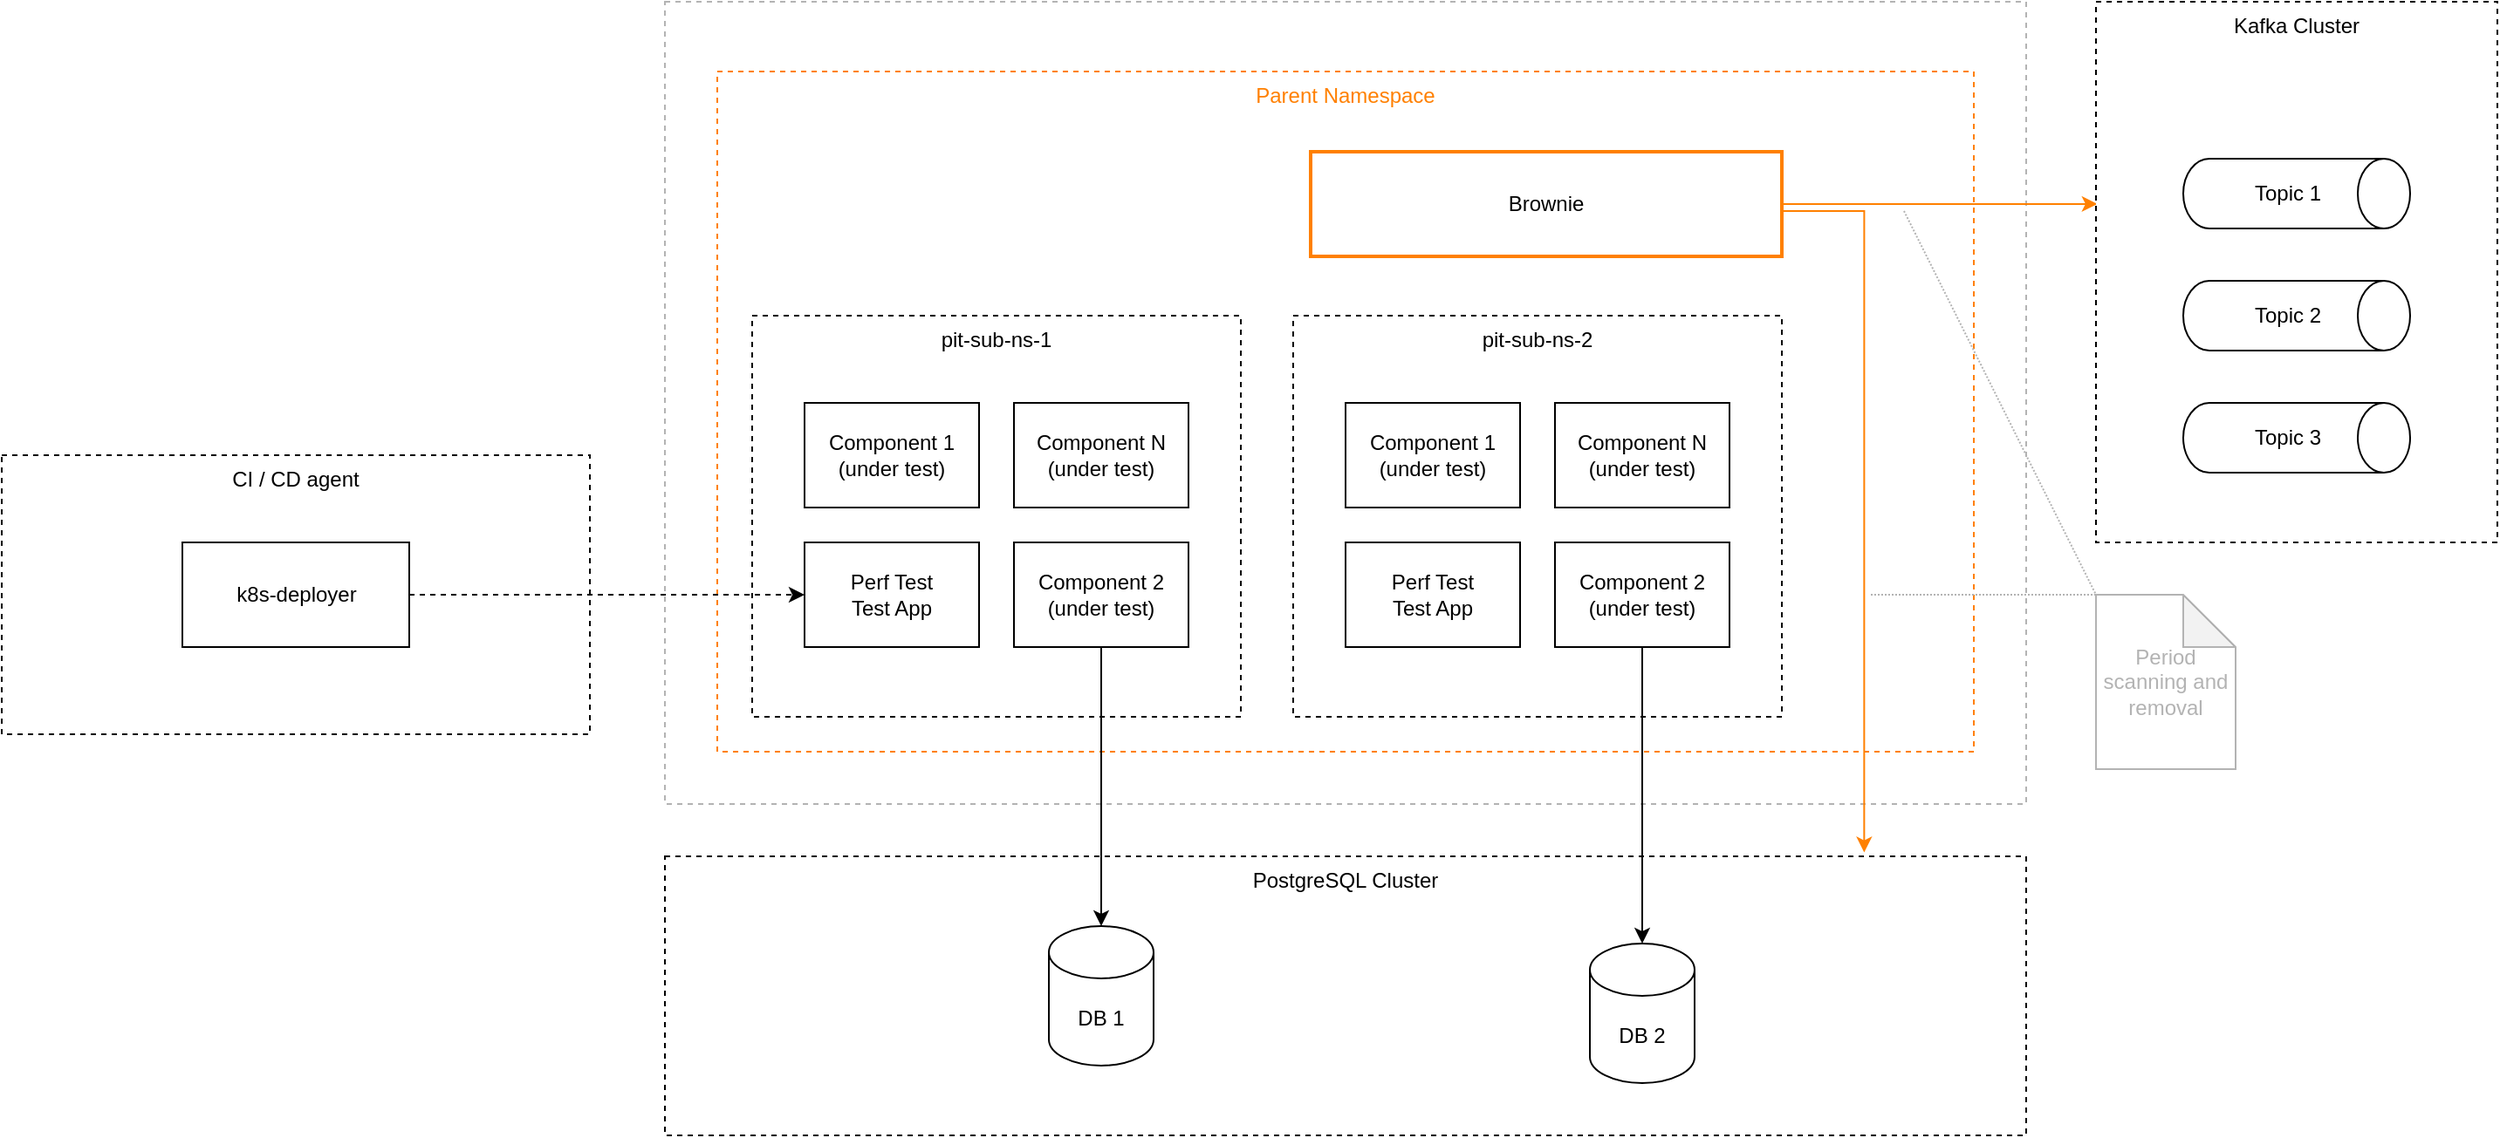 <mxfile version="21.2.8" type="device">
  <diagram name="Page-1" id="4C_ySlymoL6B5oeubTcv">
    <mxGraphModel dx="2369" dy="1220" grid="1" gridSize="10" guides="1" tooltips="1" connect="1" arrows="1" fold="1" page="1" pageScale="1" pageWidth="827" pageHeight="1169" math="0" shadow="0">
      <root>
        <mxCell id="0" />
        <mxCell id="1" parent="0" />
        <mxCell id="TzI_l8aXTAjPB5qdSdto-24" value="K8s Cluster" style="rounded=0;whiteSpace=wrap;html=1;dashed=1;strokeColor=#B3B3B3;fontColor=#FFFFFF;verticalAlign=top;" vertex="1" parent="1">
          <mxGeometry x="100" y="140" width="780" height="460" as="geometry" />
        </mxCell>
        <mxCell id="TzI_l8aXTAjPB5qdSdto-23" value="Parent Namespace" style="rounded=0;whiteSpace=wrap;html=1;dashed=1;strokeColor=#FF8000;fontColor=#FF8000;verticalAlign=top;" vertex="1" parent="1">
          <mxGeometry x="130" y="180" width="720" height="390" as="geometry" />
        </mxCell>
        <mxCell id="TzI_l8aXTAjPB5qdSdto-36" style="edgeStyle=orthogonalEdgeStyle;rounded=0;orthogonalLoop=1;jettySize=auto;html=1;entryX=0.881;entryY=-0.014;entryDx=0;entryDy=0;entryPerimeter=0;strokeColor=#FF8000;exitX=1;exitY=0.5;exitDx=0;exitDy=0;" edge="1" parent="1" source="TzI_l8aXTAjPB5qdSdto-2" target="TzI_l8aXTAjPB5qdSdto-32">
          <mxGeometry relative="1" as="geometry">
            <Array as="points">
              <mxPoint x="740" y="260" />
              <mxPoint x="787" y="260" />
            </Array>
          </mxGeometry>
        </mxCell>
        <mxCell id="TzI_l8aXTAjPB5qdSdto-52" style="edgeStyle=none;rounded=0;orthogonalLoop=1;jettySize=auto;html=1;entryX=0.004;entryY=0.374;entryDx=0;entryDy=0;entryPerimeter=0;strokeColor=#FF8000;" edge="1" parent="1" source="TzI_l8aXTAjPB5qdSdto-2" target="TzI_l8aXTAjPB5qdSdto-38">
          <mxGeometry relative="1" as="geometry" />
        </mxCell>
        <mxCell id="TzI_l8aXTAjPB5qdSdto-2" value="Brownie" style="rounded=0;whiteSpace=wrap;html=1;strokeWidth=2;strokeColor=#FF8000;" vertex="1" parent="1">
          <mxGeometry x="470" y="226" width="270" height="60" as="geometry" />
        </mxCell>
        <mxCell id="TzI_l8aXTAjPB5qdSdto-9" value="" style="group" vertex="1" connectable="0" parent="1">
          <mxGeometry x="460" y="320" width="280" height="230" as="geometry" />
        </mxCell>
        <mxCell id="TzI_l8aXTAjPB5qdSdto-3" value="pit-sub-ns-2" style="rounded=0;whiteSpace=wrap;html=1;verticalAlign=top;dashed=1;" vertex="1" parent="TzI_l8aXTAjPB5qdSdto-9">
          <mxGeometry width="280" height="230" as="geometry" />
        </mxCell>
        <mxCell id="TzI_l8aXTAjPB5qdSdto-4" value="Component 1 (under test)" style="rounded=0;whiteSpace=wrap;html=1;" vertex="1" parent="TzI_l8aXTAjPB5qdSdto-9">
          <mxGeometry x="30" y="50" width="100" height="60" as="geometry" />
        </mxCell>
        <mxCell id="TzI_l8aXTAjPB5qdSdto-6" value="Component 2 (under test)" style="rounded=0;whiteSpace=wrap;html=1;" vertex="1" parent="TzI_l8aXTAjPB5qdSdto-9">
          <mxGeometry x="150" y="130" width="100" height="60" as="geometry" />
        </mxCell>
        <mxCell id="TzI_l8aXTAjPB5qdSdto-7" value="Component N (under test)" style="rounded=0;whiteSpace=wrap;html=1;" vertex="1" parent="TzI_l8aXTAjPB5qdSdto-9">
          <mxGeometry x="150" y="50" width="100" height="60" as="geometry" />
        </mxCell>
        <mxCell id="TzI_l8aXTAjPB5qdSdto-8" value="Perf Test &lt;br&gt;Test App" style="rounded=0;whiteSpace=wrap;html=1;" vertex="1" parent="TzI_l8aXTAjPB5qdSdto-9">
          <mxGeometry x="30" y="130" width="100" height="60" as="geometry" />
        </mxCell>
        <mxCell id="TzI_l8aXTAjPB5qdSdto-10" value="" style="group" vertex="1" connectable="0" parent="1">
          <mxGeometry x="150" y="320" width="280" height="230" as="geometry" />
        </mxCell>
        <mxCell id="TzI_l8aXTAjPB5qdSdto-11" value="pit-sub-ns-1" style="rounded=0;whiteSpace=wrap;html=1;verticalAlign=top;dashed=1;" vertex="1" parent="TzI_l8aXTAjPB5qdSdto-10">
          <mxGeometry width="280" height="230" as="geometry" />
        </mxCell>
        <mxCell id="TzI_l8aXTAjPB5qdSdto-12" value="Component 1 (under test)" style="rounded=0;whiteSpace=wrap;html=1;" vertex="1" parent="TzI_l8aXTAjPB5qdSdto-10">
          <mxGeometry x="30" y="50" width="100" height="60" as="geometry" />
        </mxCell>
        <mxCell id="TzI_l8aXTAjPB5qdSdto-13" value="Component 2 (under test)" style="rounded=0;whiteSpace=wrap;html=1;" vertex="1" parent="TzI_l8aXTAjPB5qdSdto-10">
          <mxGeometry x="150" y="130" width="100" height="60" as="geometry" />
        </mxCell>
        <mxCell id="TzI_l8aXTAjPB5qdSdto-14" value="Component N (under test)" style="rounded=0;whiteSpace=wrap;html=1;" vertex="1" parent="TzI_l8aXTAjPB5qdSdto-10">
          <mxGeometry x="150" y="50" width="100" height="60" as="geometry" />
        </mxCell>
        <mxCell id="TzI_l8aXTAjPB5qdSdto-15" value="Perf Test &lt;br&gt;Test App" style="rounded=0;whiteSpace=wrap;html=1;" vertex="1" parent="TzI_l8aXTAjPB5qdSdto-10">
          <mxGeometry x="30" y="130" width="100" height="60" as="geometry" />
        </mxCell>
        <mxCell id="TzI_l8aXTAjPB5qdSdto-28" value="" style="group" vertex="1" connectable="0" parent="1">
          <mxGeometry x="-280" y="400" width="337" height="160" as="geometry" />
        </mxCell>
        <mxCell id="TzI_l8aXTAjPB5qdSdto-25" value="CI / CD agent" style="rounded=0;whiteSpace=wrap;html=1;verticalAlign=top;dashed=1;" vertex="1" parent="TzI_l8aXTAjPB5qdSdto-28">
          <mxGeometry width="337" height="160" as="geometry" />
        </mxCell>
        <mxCell id="TzI_l8aXTAjPB5qdSdto-1" value="k8s-deployer" style="rounded=0;whiteSpace=wrap;html=1;" vertex="1" parent="TzI_l8aXTAjPB5qdSdto-28">
          <mxGeometry x="103.5" y="50" width="130" height="60" as="geometry" />
        </mxCell>
        <mxCell id="TzI_l8aXTAjPB5qdSdto-32" value="PostgreSQL Cluster" style="rounded=0;whiteSpace=wrap;html=1;verticalAlign=top;dashed=1;" vertex="1" parent="1">
          <mxGeometry x="100" y="630" width="780" height="160" as="geometry" />
        </mxCell>
        <mxCell id="TzI_l8aXTAjPB5qdSdto-29" value="DB 1" style="shape=cylinder3;whiteSpace=wrap;html=1;boundedLbl=1;backgroundOutline=1;size=15;" vertex="1" parent="1">
          <mxGeometry x="320" y="670" width="60" height="80" as="geometry" />
        </mxCell>
        <mxCell id="TzI_l8aXTAjPB5qdSdto-30" value="DB 2" style="shape=cylinder3;whiteSpace=wrap;html=1;boundedLbl=1;backgroundOutline=1;size=15;" vertex="1" parent="1">
          <mxGeometry x="630" y="680" width="60" height="80" as="geometry" />
        </mxCell>
        <mxCell id="TzI_l8aXTAjPB5qdSdto-34" style="rounded=0;orthogonalLoop=1;jettySize=auto;html=1;" edge="1" parent="1" source="TzI_l8aXTAjPB5qdSdto-6" target="TzI_l8aXTAjPB5qdSdto-30">
          <mxGeometry relative="1" as="geometry" />
        </mxCell>
        <mxCell id="TzI_l8aXTAjPB5qdSdto-35" style="edgeStyle=none;rounded=0;orthogonalLoop=1;jettySize=auto;html=1;entryX=0.5;entryY=0;entryDx=0;entryDy=0;entryPerimeter=0;" edge="1" parent="1" source="TzI_l8aXTAjPB5qdSdto-13" target="TzI_l8aXTAjPB5qdSdto-29">
          <mxGeometry relative="1" as="geometry" />
        </mxCell>
        <mxCell id="TzI_l8aXTAjPB5qdSdto-38" value="Kafka Cluster" style="rounded=0;whiteSpace=wrap;html=1;verticalAlign=top;dashed=1;" vertex="1" parent="1">
          <mxGeometry x="920" y="140" width="230" height="310" as="geometry" />
        </mxCell>
        <mxCell id="TzI_l8aXTAjPB5qdSdto-41" value="" style="group" vertex="1" connectable="0" parent="1">
          <mxGeometry x="970" y="230" width="130" height="40" as="geometry" />
        </mxCell>
        <mxCell id="TzI_l8aXTAjPB5qdSdto-39" value="" style="shape=cylinder3;whiteSpace=wrap;html=1;boundedLbl=1;backgroundOutline=1;size=15;rotation=90;" vertex="1" parent="TzI_l8aXTAjPB5qdSdto-41">
          <mxGeometry x="45" y="-45" width="40" height="130" as="geometry" />
        </mxCell>
        <mxCell id="TzI_l8aXTAjPB5qdSdto-40" value="Topic 1" style="text;html=1;strokeColor=none;fillColor=none;align=center;verticalAlign=middle;whiteSpace=wrap;rounded=0;" vertex="1" parent="TzI_l8aXTAjPB5qdSdto-41">
          <mxGeometry x="30" y="5" width="60" height="30" as="geometry" />
        </mxCell>
        <mxCell id="TzI_l8aXTAjPB5qdSdto-43" value="" style="group" vertex="1" connectable="0" parent="1">
          <mxGeometry x="970" y="300" width="130" height="40" as="geometry" />
        </mxCell>
        <mxCell id="TzI_l8aXTAjPB5qdSdto-44" value="" style="shape=cylinder3;whiteSpace=wrap;html=1;boundedLbl=1;backgroundOutline=1;size=15;rotation=90;" vertex="1" parent="TzI_l8aXTAjPB5qdSdto-43">
          <mxGeometry x="45" y="-45" width="40" height="130" as="geometry" />
        </mxCell>
        <mxCell id="TzI_l8aXTAjPB5qdSdto-45" value="Topic 2" style="text;html=1;strokeColor=none;fillColor=none;align=center;verticalAlign=middle;whiteSpace=wrap;rounded=0;" vertex="1" parent="TzI_l8aXTAjPB5qdSdto-43">
          <mxGeometry x="30" y="5" width="60" height="30" as="geometry" />
        </mxCell>
        <mxCell id="TzI_l8aXTAjPB5qdSdto-46" value="" style="group" vertex="1" connectable="0" parent="1">
          <mxGeometry x="970" y="370" width="130" height="40" as="geometry" />
        </mxCell>
        <mxCell id="TzI_l8aXTAjPB5qdSdto-47" value="" style="shape=cylinder3;whiteSpace=wrap;html=1;boundedLbl=1;backgroundOutline=1;size=15;rotation=90;" vertex="1" parent="TzI_l8aXTAjPB5qdSdto-46">
          <mxGeometry x="45" y="-45" width="40" height="130" as="geometry" />
        </mxCell>
        <mxCell id="TzI_l8aXTAjPB5qdSdto-48" value="Topic 3" style="text;html=1;strokeColor=none;fillColor=none;align=center;verticalAlign=middle;whiteSpace=wrap;rounded=0;" vertex="1" parent="TzI_l8aXTAjPB5qdSdto-46">
          <mxGeometry x="30" y="5" width="60" height="30" as="geometry" />
        </mxCell>
        <mxCell id="TzI_l8aXTAjPB5qdSdto-27" style="rounded=0;orthogonalLoop=1;jettySize=auto;html=1;entryX=0;entryY=0.5;entryDx=0;entryDy=0;dashed=1;" edge="1" parent="1" source="TzI_l8aXTAjPB5qdSdto-1" target="TzI_l8aXTAjPB5qdSdto-15">
          <mxGeometry relative="1" as="geometry">
            <mxPoint x="120" y="645" as="targetPoint" />
          </mxGeometry>
        </mxCell>
        <mxCell id="TzI_l8aXTAjPB5qdSdto-54" style="edgeStyle=none;rounded=0;orthogonalLoop=1;jettySize=auto;html=1;endArrow=none;endFill=0;dashed=1;dashPattern=1 1;strokeColor=#B3B3B3;exitX=0;exitY=0;exitDx=0;exitDy=0;exitPerimeter=0;" edge="1" parent="1" source="TzI_l8aXTAjPB5qdSdto-53">
          <mxGeometry relative="1" as="geometry">
            <mxPoint x="790" y="480" as="targetPoint" />
          </mxGeometry>
        </mxCell>
        <mxCell id="TzI_l8aXTAjPB5qdSdto-53" value="Period scanning and&lt;br&gt;removal" style="shape=note;whiteSpace=wrap;html=1;backgroundOutline=1;darkOpacity=0.05;strokeColor=#B3B3B3;fontColor=#B3B3B3;" vertex="1" parent="1">
          <mxGeometry x="920" y="480" width="80" height="100" as="geometry" />
        </mxCell>
        <mxCell id="TzI_l8aXTAjPB5qdSdto-55" style="edgeStyle=none;rounded=0;orthogonalLoop=1;jettySize=auto;html=1;endArrow=none;endFill=0;dashed=1;dashPattern=1 1;strokeColor=#B3B3B3;entryX=0;entryY=0;entryDx=0;entryDy=0;entryPerimeter=0;" edge="1" parent="1" target="TzI_l8aXTAjPB5qdSdto-53">
          <mxGeometry relative="1" as="geometry">
            <mxPoint x="800" y="480" as="targetPoint" />
            <mxPoint x="810" y="260" as="sourcePoint" />
          </mxGeometry>
        </mxCell>
      </root>
    </mxGraphModel>
  </diagram>
</mxfile>
